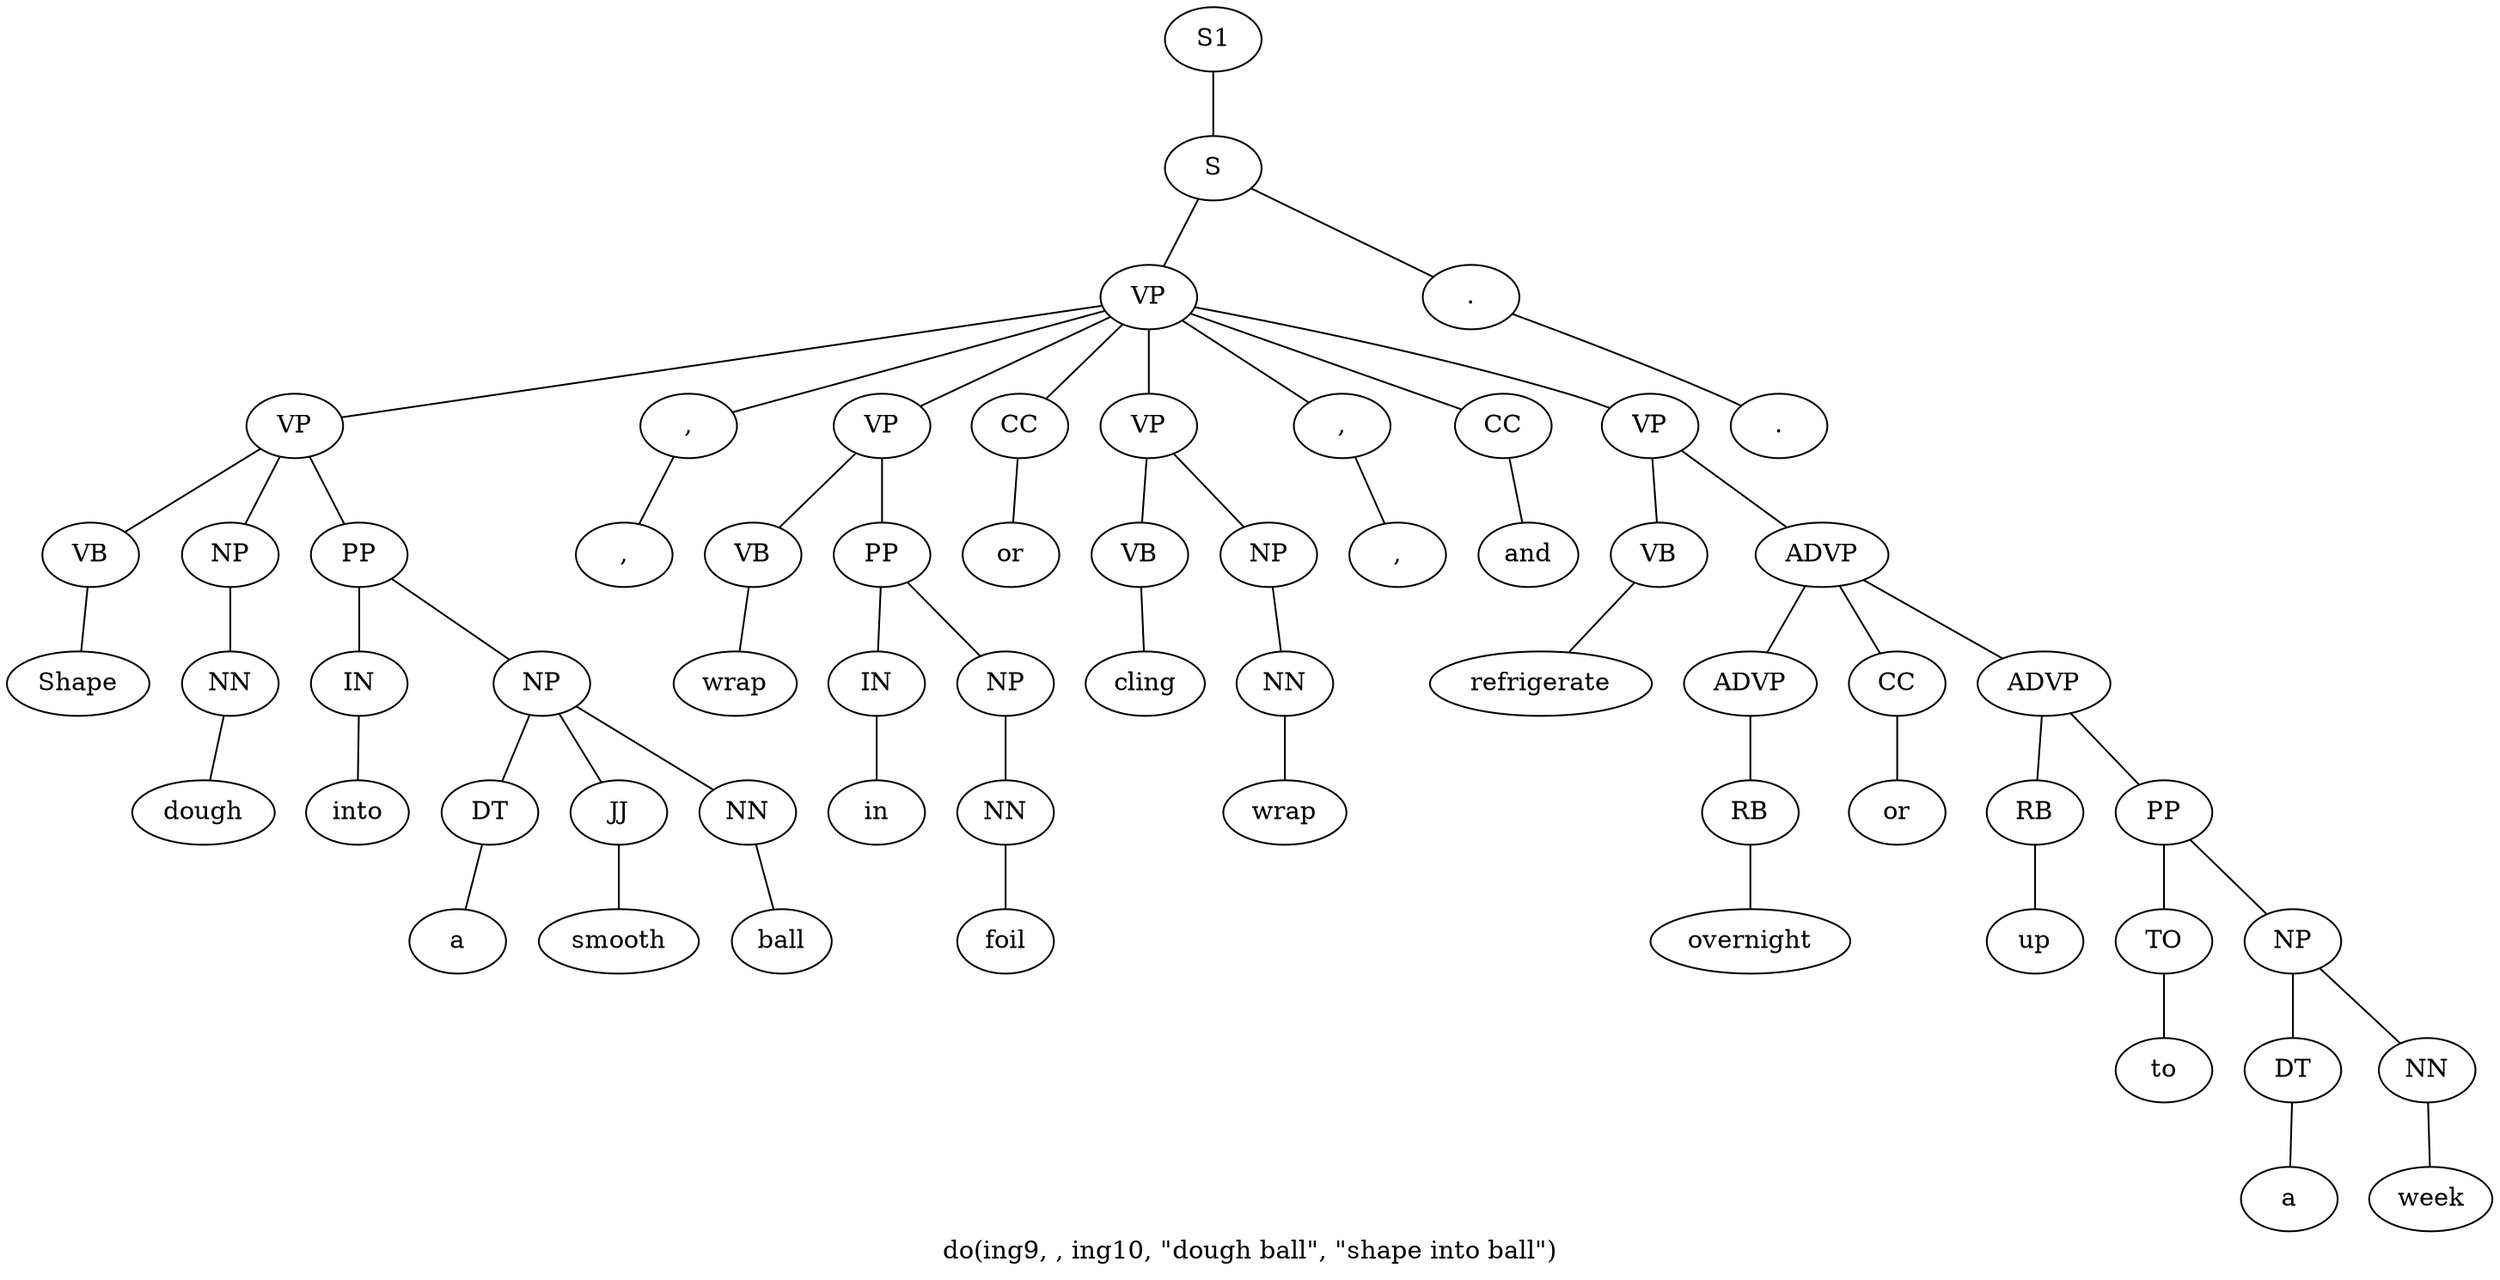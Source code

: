 graph SyntaxGraph {
	label = "do(ing9, , ing10, \"dough ball\", \"shape into ball\")";
	Node0 [label="S1"];
	Node1 [label="S"];
	Node2 [label="VP"];
	Node3 [label="VP"];
	Node4 [label="VB"];
	Node5 [label="Shape"];
	Node6 [label="NP"];
	Node7 [label="NN"];
	Node8 [label="dough"];
	Node9 [label="PP"];
	Node10 [label="IN"];
	Node11 [label="into"];
	Node12 [label="NP"];
	Node13 [label="DT"];
	Node14 [label="a"];
	Node15 [label="JJ"];
	Node16 [label="smooth"];
	Node17 [label="NN"];
	Node18 [label="ball"];
	Node19 [label=","];
	Node20 [label=","];
	Node21 [label="VP"];
	Node22 [label="VB"];
	Node23 [label="wrap"];
	Node24 [label="PP"];
	Node25 [label="IN"];
	Node26 [label="in"];
	Node27 [label="NP"];
	Node28 [label="NN"];
	Node29 [label="foil"];
	Node30 [label="CC"];
	Node31 [label="or"];
	Node32 [label="VP"];
	Node33 [label="VB"];
	Node34 [label="cling"];
	Node35 [label="NP"];
	Node36 [label="NN"];
	Node37 [label="wrap"];
	Node38 [label=","];
	Node39 [label=","];
	Node40 [label="CC"];
	Node41 [label="and"];
	Node42 [label="VP"];
	Node43 [label="VB"];
	Node44 [label="refrigerate"];
	Node45 [label="ADVP"];
	Node46 [label="ADVP"];
	Node47 [label="RB"];
	Node48 [label="overnight"];
	Node49 [label="CC"];
	Node50 [label="or"];
	Node51 [label="ADVP"];
	Node52 [label="RB"];
	Node53 [label="up"];
	Node54 [label="PP"];
	Node55 [label="TO"];
	Node56 [label="to"];
	Node57 [label="NP"];
	Node58 [label="DT"];
	Node59 [label="a"];
	Node60 [label="NN"];
	Node61 [label="week"];
	Node62 [label="."];
	Node63 [label="."];

	Node0 -- Node1;
	Node1 -- Node2;
	Node1 -- Node62;
	Node2 -- Node3;
	Node2 -- Node19;
	Node2 -- Node21;
	Node2 -- Node30;
	Node2 -- Node32;
	Node2 -- Node38;
	Node2 -- Node40;
	Node2 -- Node42;
	Node3 -- Node4;
	Node3 -- Node6;
	Node3 -- Node9;
	Node4 -- Node5;
	Node6 -- Node7;
	Node7 -- Node8;
	Node9 -- Node10;
	Node9 -- Node12;
	Node10 -- Node11;
	Node12 -- Node13;
	Node12 -- Node15;
	Node12 -- Node17;
	Node13 -- Node14;
	Node15 -- Node16;
	Node17 -- Node18;
	Node19 -- Node20;
	Node21 -- Node22;
	Node21 -- Node24;
	Node22 -- Node23;
	Node24 -- Node25;
	Node24 -- Node27;
	Node25 -- Node26;
	Node27 -- Node28;
	Node28 -- Node29;
	Node30 -- Node31;
	Node32 -- Node33;
	Node32 -- Node35;
	Node33 -- Node34;
	Node35 -- Node36;
	Node36 -- Node37;
	Node38 -- Node39;
	Node40 -- Node41;
	Node42 -- Node43;
	Node42 -- Node45;
	Node43 -- Node44;
	Node45 -- Node46;
	Node45 -- Node49;
	Node45 -- Node51;
	Node46 -- Node47;
	Node47 -- Node48;
	Node49 -- Node50;
	Node51 -- Node52;
	Node51 -- Node54;
	Node52 -- Node53;
	Node54 -- Node55;
	Node54 -- Node57;
	Node55 -- Node56;
	Node57 -- Node58;
	Node57 -- Node60;
	Node58 -- Node59;
	Node60 -- Node61;
	Node62 -- Node63;
}
